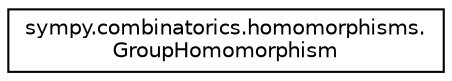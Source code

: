 digraph "Graphical Class Hierarchy"
{
 // LATEX_PDF_SIZE
  edge [fontname="Helvetica",fontsize="10",labelfontname="Helvetica",labelfontsize="10"];
  node [fontname="Helvetica",fontsize="10",shape=record];
  rankdir="LR";
  Node0 [label="sympy.combinatorics.homomorphisms.\lGroupHomomorphism",height=0.2,width=0.4,color="black", fillcolor="white", style="filled",URL="$classsympy_1_1combinatorics_1_1homomorphisms_1_1GroupHomomorphism.html",tooltip=" "];
}
